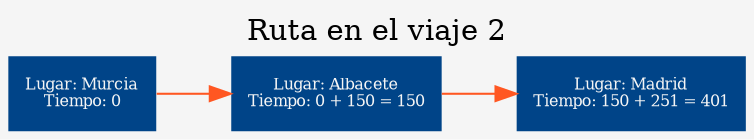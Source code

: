 digraph G {
	graph[rankdir="LR"]
	bgcolor="#F5F5F5";
	fontcolor=black;
	label="Ruta en el viaje 2";
	labelloc="t";
	nodesep=0.5;
	node [fontsize = 7.5 shape=box style=filled fillcolor="#004488" fontcolor="#F5F5F5" color=transparent];
	edge [fontcolor=black color="#ff5722"];
	n1[label="Lugar: Murcia\nTiempo: 0"];
	n2[label="Lugar: Albacete\nTiempo: 0 + 150 = 150"];
	n3[label="Lugar: Madrid\nTiempo: 150 + 251 = 401"];
	n1-> n2;
	n2-> n3;
	
}